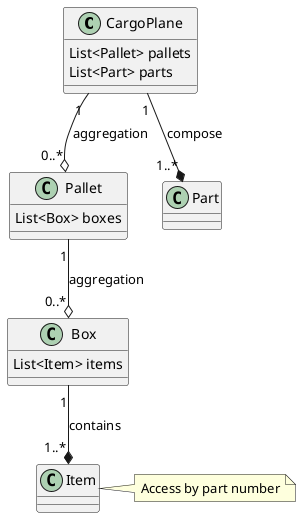 @startuml

class CargoPlane {
    List<Pallet> pallets
    List<Part> parts
}

class Pallet {
    List<Box> boxes
}

class Box {
    List<Item> items
}

class Part

class Item
note Right of Item :Access by part number

CargoPlane "1" --o "0..*" Pallet : aggregation
Pallet "1" --o "0..*" Box : aggregation
CargoPlane "1" --* "1..*" Part : compose
Box "1" --* "1..*" Item : contains

@enduml
